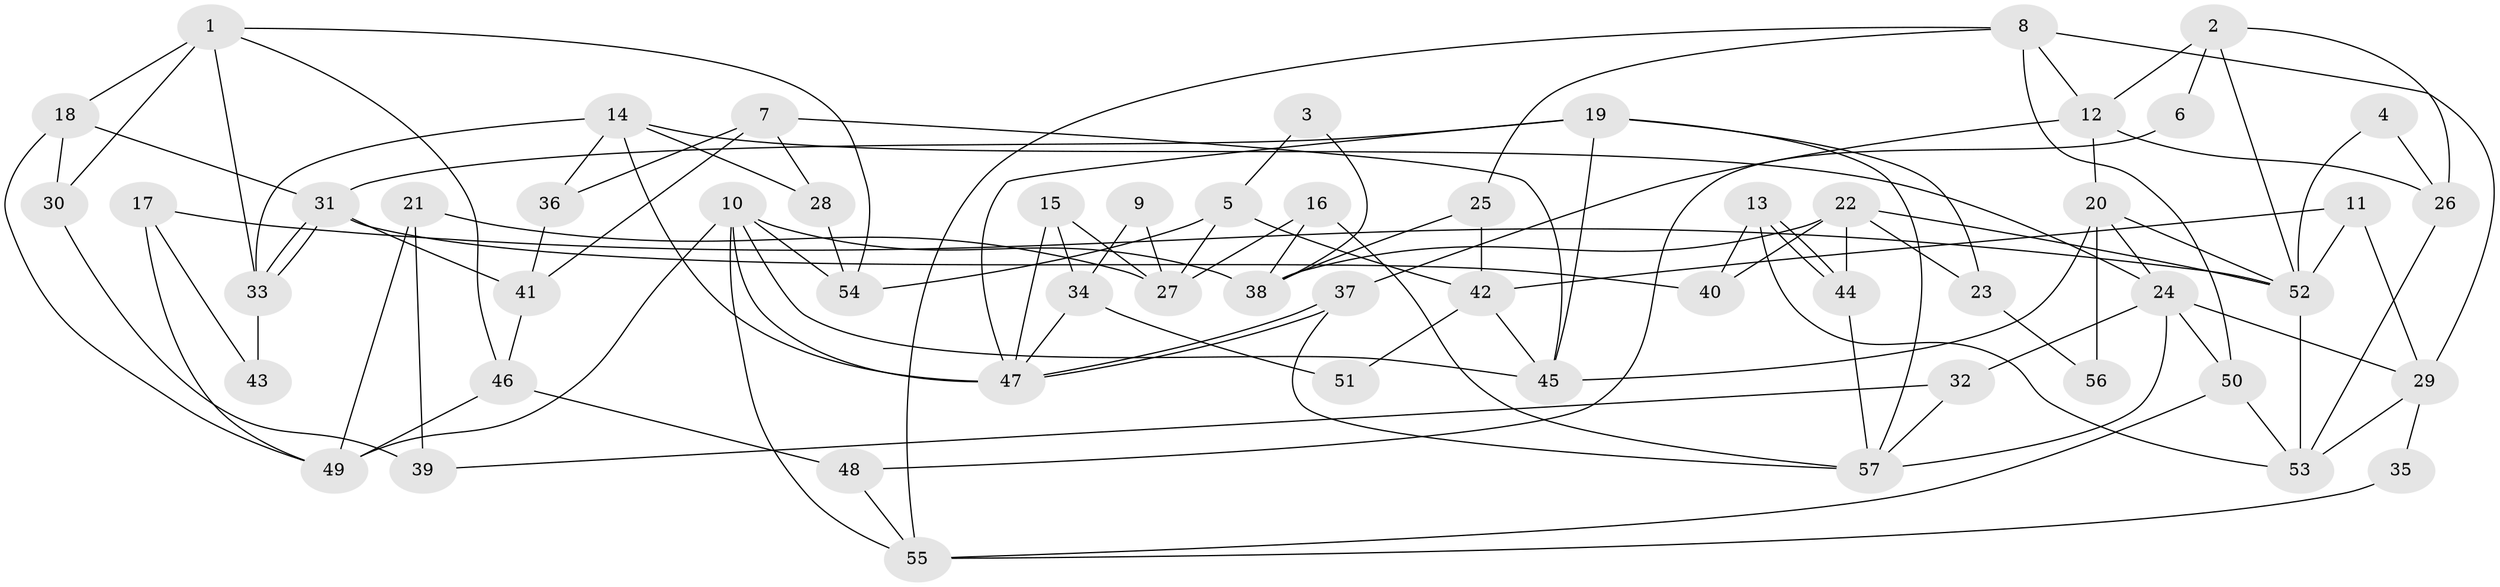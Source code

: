 // Generated by graph-tools (version 1.1) at 2025/50/03/09/25 03:50:07]
// undirected, 57 vertices, 114 edges
graph export_dot {
graph [start="1"]
  node [color=gray90,style=filled];
  1;
  2;
  3;
  4;
  5;
  6;
  7;
  8;
  9;
  10;
  11;
  12;
  13;
  14;
  15;
  16;
  17;
  18;
  19;
  20;
  21;
  22;
  23;
  24;
  25;
  26;
  27;
  28;
  29;
  30;
  31;
  32;
  33;
  34;
  35;
  36;
  37;
  38;
  39;
  40;
  41;
  42;
  43;
  44;
  45;
  46;
  47;
  48;
  49;
  50;
  51;
  52;
  53;
  54;
  55;
  56;
  57;
  1 -- 46;
  1 -- 54;
  1 -- 18;
  1 -- 30;
  1 -- 33;
  2 -- 26;
  2 -- 52;
  2 -- 6;
  2 -- 12;
  3 -- 5;
  3 -- 38;
  4 -- 26;
  4 -- 52;
  5 -- 42;
  5 -- 54;
  5 -- 27;
  6 -- 48;
  7 -- 36;
  7 -- 45;
  7 -- 28;
  7 -- 41;
  8 -- 55;
  8 -- 12;
  8 -- 25;
  8 -- 29;
  8 -- 50;
  9 -- 34;
  9 -- 27;
  10 -- 45;
  10 -- 47;
  10 -- 38;
  10 -- 49;
  10 -- 54;
  10 -- 55;
  11 -- 52;
  11 -- 29;
  11 -- 42;
  12 -- 37;
  12 -- 20;
  12 -- 26;
  13 -- 44;
  13 -- 44;
  13 -- 53;
  13 -- 40;
  14 -- 47;
  14 -- 33;
  14 -- 24;
  14 -- 28;
  14 -- 36;
  15 -- 27;
  15 -- 47;
  15 -- 34;
  16 -- 27;
  16 -- 38;
  16 -- 57;
  17 -- 52;
  17 -- 49;
  17 -- 43;
  18 -- 31;
  18 -- 30;
  18 -- 49;
  19 -- 57;
  19 -- 31;
  19 -- 23;
  19 -- 45;
  19 -- 47;
  20 -- 24;
  20 -- 45;
  20 -- 52;
  20 -- 56;
  21 -- 49;
  21 -- 39;
  21 -- 27;
  22 -- 38;
  22 -- 44;
  22 -- 23;
  22 -- 40;
  22 -- 52;
  23 -- 56;
  24 -- 29;
  24 -- 32;
  24 -- 50;
  24 -- 57;
  25 -- 42;
  25 -- 38;
  26 -- 53;
  28 -- 54;
  29 -- 53;
  29 -- 35;
  30 -- 39;
  31 -- 40;
  31 -- 33;
  31 -- 33;
  31 -- 41;
  32 -- 57;
  32 -- 39;
  33 -- 43;
  34 -- 47;
  34 -- 51;
  35 -- 55;
  36 -- 41;
  37 -- 57;
  37 -- 47;
  37 -- 47;
  41 -- 46;
  42 -- 45;
  42 -- 51;
  44 -- 57;
  46 -- 49;
  46 -- 48;
  48 -- 55;
  50 -- 53;
  50 -- 55;
  52 -- 53;
}
